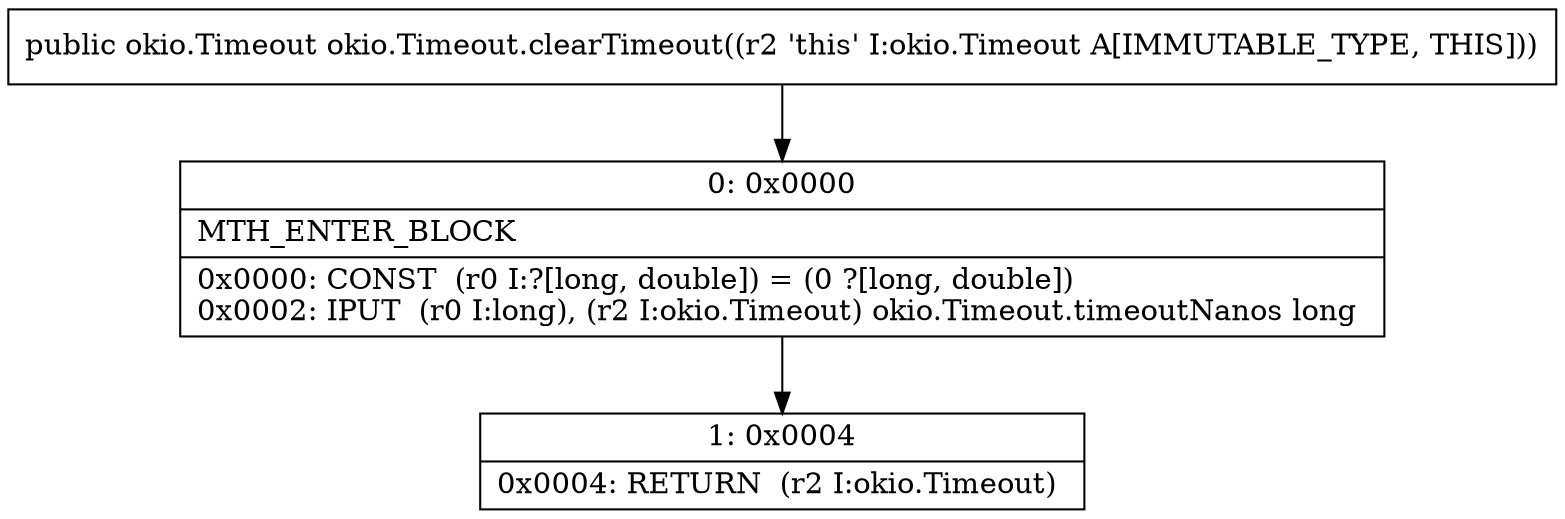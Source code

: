 digraph "CFG forokio.Timeout.clearTimeout()Lokio\/Timeout;" {
Node_0 [shape=record,label="{0\:\ 0x0000|MTH_ENTER_BLOCK\l|0x0000: CONST  (r0 I:?[long, double]) = (0 ?[long, double]) \l0x0002: IPUT  (r0 I:long), (r2 I:okio.Timeout) okio.Timeout.timeoutNanos long \l}"];
Node_1 [shape=record,label="{1\:\ 0x0004|0x0004: RETURN  (r2 I:okio.Timeout) \l}"];
MethodNode[shape=record,label="{public okio.Timeout okio.Timeout.clearTimeout((r2 'this' I:okio.Timeout A[IMMUTABLE_TYPE, THIS])) }"];
MethodNode -> Node_0;
Node_0 -> Node_1;
}

